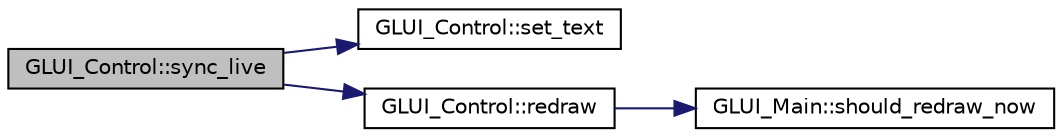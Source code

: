 digraph "GLUI_Control::sync_live"
{
  edge [fontname="Helvetica",fontsize="10",labelfontname="Helvetica",labelfontsize="10"];
  node [fontname="Helvetica",fontsize="10",shape=record];
  rankdir="LR";
  Node1 [label="GLUI_Control::sync_live",height=0.2,width=0.4,color="black", fillcolor="grey75", style="filled", fontcolor="black"];
  Node1 -> Node2 [color="midnightblue",fontsize="10",style="solid",fontname="Helvetica"];
  Node2 [label="GLUI_Control::set_text",height=0.2,width=0.4,color="black", fillcolor="white", style="filled",URL="$class_g_l_u_i___control.html#a44fab5a8af3c58865bc2cd8bfd596af8"];
  Node1 -> Node3 [color="midnightblue",fontsize="10",style="solid",fontname="Helvetica"];
  Node3 [label="GLUI_Control::redraw",height=0.2,width=0.4,color="black", fillcolor="white", style="filled",URL="$class_g_l_u_i___control.html#a7777125cd866884377899df625bad6cd"];
  Node3 -> Node4 [color="midnightblue",fontsize="10",style="solid",fontname="Helvetica"];
  Node4 [label="GLUI_Main::should_redraw_now",height=0.2,width=0.4,color="black", fillcolor="white", style="filled",URL="$class_g_l_u_i___main.html#a838a093d3748a6a6434f5e3a62d29c79"];
}
